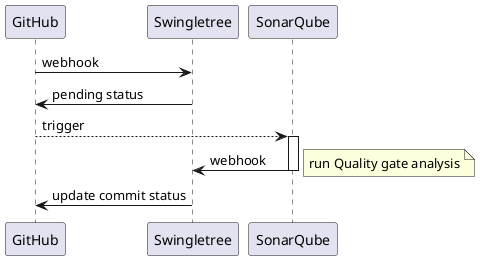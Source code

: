 @startuml
  GitHub -> Swingletree : webhook
  Swingletree -> GitHub : pending status
  GitHub --> SonarQube : trigger
  activate SonarQube
  SonarQube -> Swingletree : webhook
  note right: run Quality gate analysis
  deactivate SonarQube
  Swingletree -> GitHub : update commit status
@enduml
